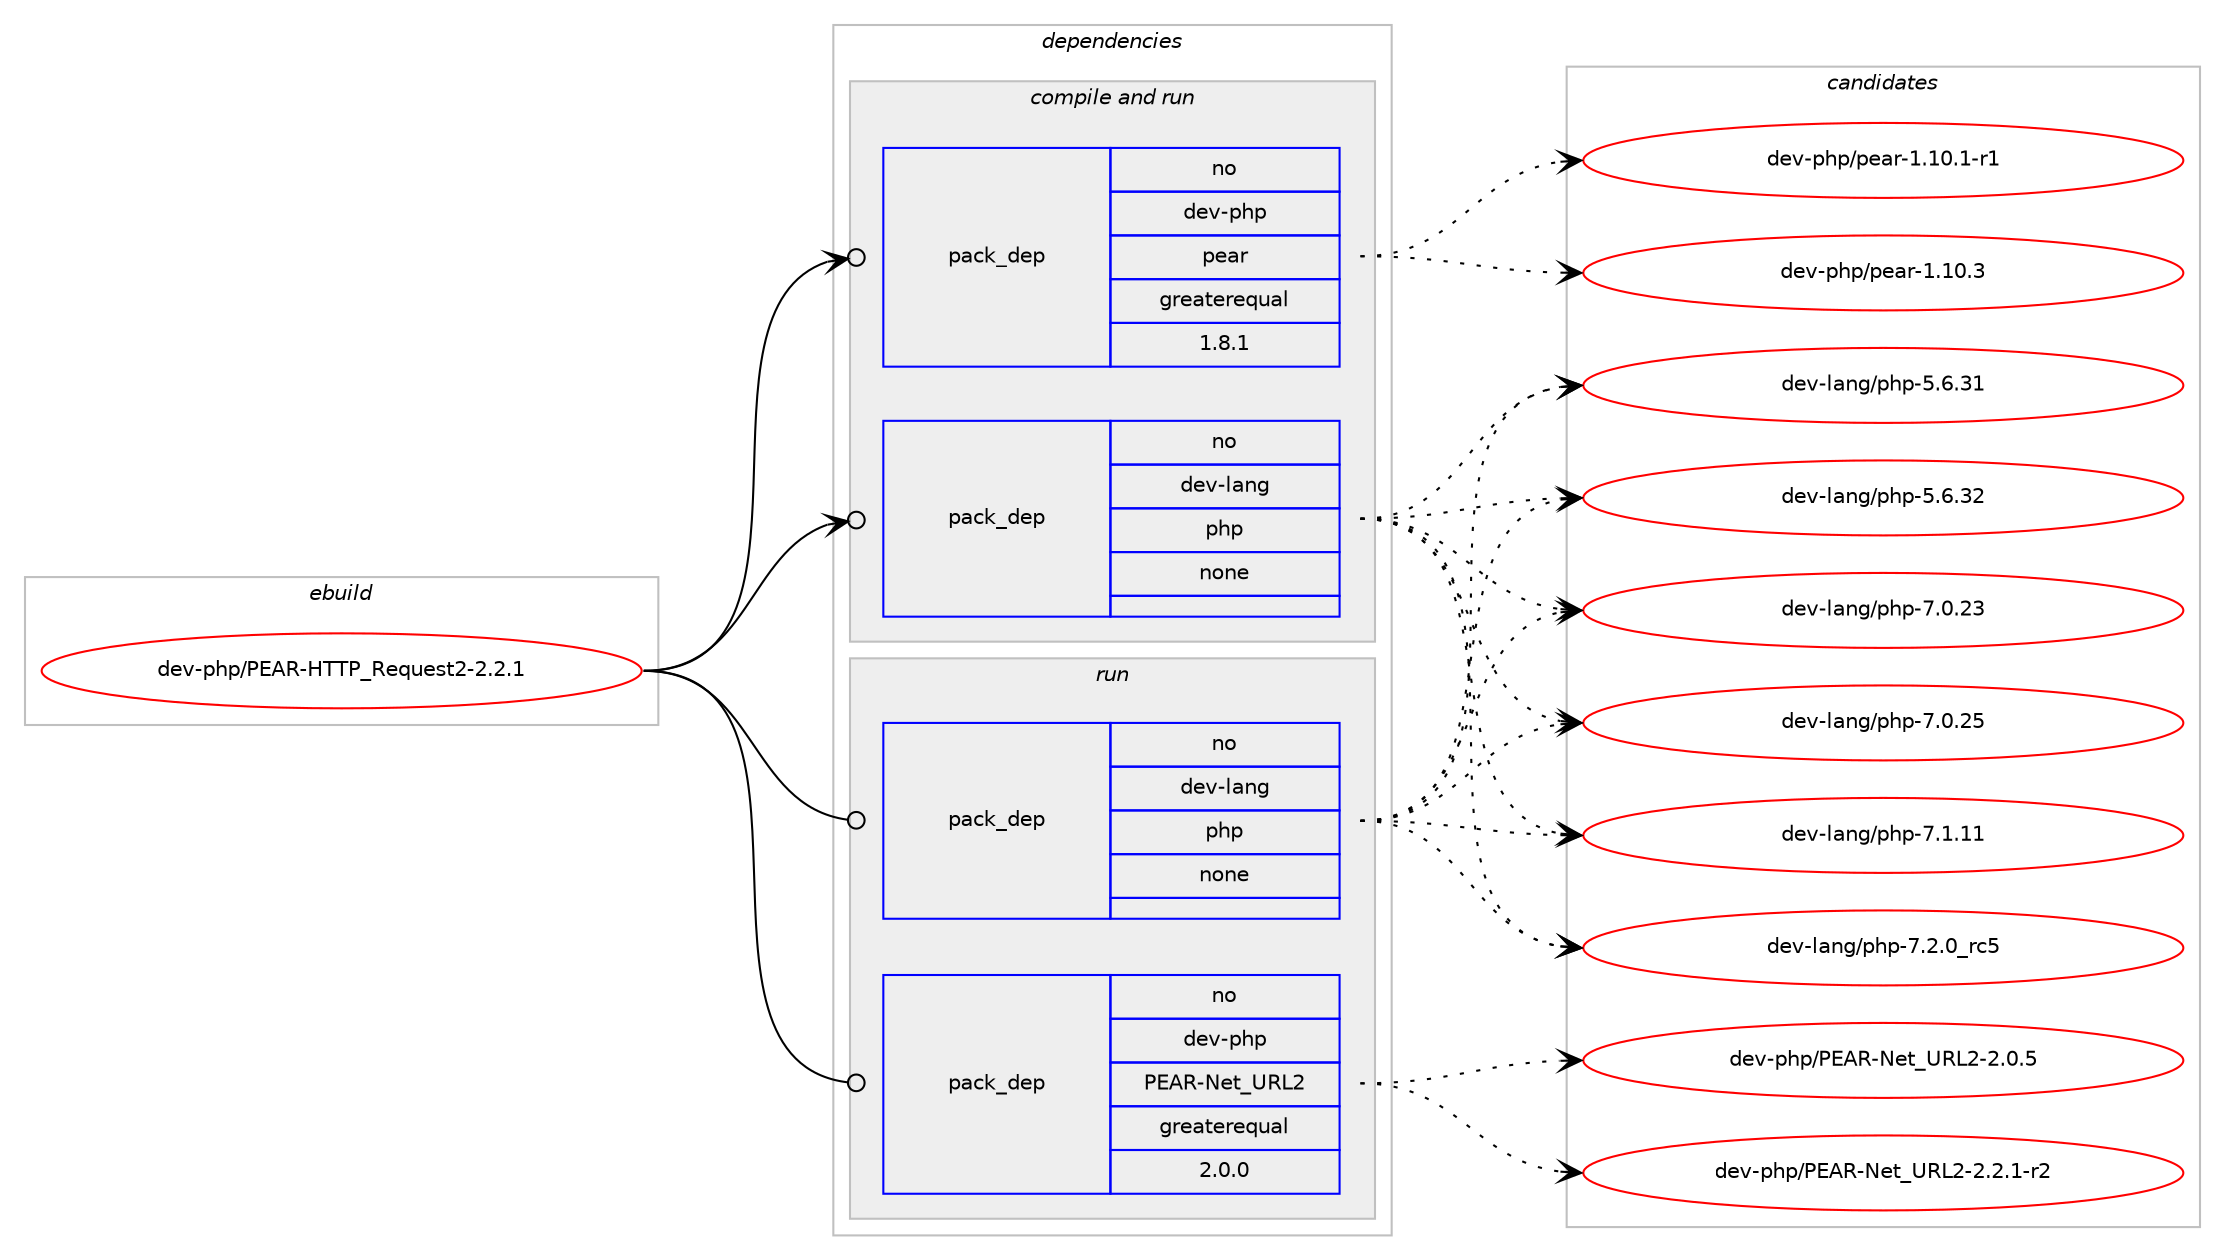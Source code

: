 digraph prolog {

# *************
# Graph options
# *************

newrank=true;
concentrate=true;
compound=true;
graph [rankdir=LR,fontname=Helvetica,fontsize=10,ranksep=1.5];#, ranksep=2.5, nodesep=0.2];
edge  [arrowhead=vee];
node  [fontname=Helvetica,fontsize=10];

# **********
# The ebuild
# **********

subgraph cluster_leftcol {
color=gray;
rank=same;
label=<<i>ebuild</i>>;
id [label="dev-php/PEAR-HTTP_Request2-2.2.1", color=red, width=4, href="../dev-php/PEAR-HTTP_Request2-2.2.1.svg"];
}

# ****************
# The dependencies
# ****************

subgraph cluster_midcol {
color=gray;
label=<<i>dependencies</i>>;
subgraph cluster_compile {
fillcolor="#eeeeee";
style=filled;
label=<<i>compile</i>>;
}
subgraph cluster_compileandrun {
fillcolor="#eeeeee";
style=filled;
label=<<i>compile and run</i>>;
subgraph pack109900 {
dependency141947 [label=<<TABLE BORDER="0" CELLBORDER="1" CELLSPACING="0" CELLPADDING="4" WIDTH="220"><TR><TD ROWSPAN="6" CELLPADDING="30">pack_dep</TD></TR><TR><TD WIDTH="110">no</TD></TR><TR><TD>dev-lang</TD></TR><TR><TD>php</TD></TR><TR><TD>none</TD></TR><TR><TD></TD></TR></TABLE>>, shape=none, color=blue];
}
id:e -> dependency141947:w [weight=20,style="solid",arrowhead="odotvee"];
subgraph pack109901 {
dependency141948 [label=<<TABLE BORDER="0" CELLBORDER="1" CELLSPACING="0" CELLPADDING="4" WIDTH="220"><TR><TD ROWSPAN="6" CELLPADDING="30">pack_dep</TD></TR><TR><TD WIDTH="110">no</TD></TR><TR><TD>dev-php</TD></TR><TR><TD>pear</TD></TR><TR><TD>greaterequal</TD></TR><TR><TD>1.8.1</TD></TR></TABLE>>, shape=none, color=blue];
}
id:e -> dependency141948:w [weight=20,style="solid",arrowhead="odotvee"];
}
subgraph cluster_run {
fillcolor="#eeeeee";
style=filled;
label=<<i>run</i>>;
subgraph pack109902 {
dependency141949 [label=<<TABLE BORDER="0" CELLBORDER="1" CELLSPACING="0" CELLPADDING="4" WIDTH="220"><TR><TD ROWSPAN="6" CELLPADDING="30">pack_dep</TD></TR><TR><TD WIDTH="110">no</TD></TR><TR><TD>dev-lang</TD></TR><TR><TD>php</TD></TR><TR><TD>none</TD></TR><TR><TD></TD></TR></TABLE>>, shape=none, color=blue];
}
id:e -> dependency141949:w [weight=20,style="solid",arrowhead="odot"];
subgraph pack109903 {
dependency141950 [label=<<TABLE BORDER="0" CELLBORDER="1" CELLSPACING="0" CELLPADDING="4" WIDTH="220"><TR><TD ROWSPAN="6" CELLPADDING="30">pack_dep</TD></TR><TR><TD WIDTH="110">no</TD></TR><TR><TD>dev-php</TD></TR><TR><TD>PEAR-Net_URL2</TD></TR><TR><TD>greaterequal</TD></TR><TR><TD>2.0.0</TD></TR></TABLE>>, shape=none, color=blue];
}
id:e -> dependency141950:w [weight=20,style="solid",arrowhead="odot"];
}
}

# **************
# The candidates
# **************

subgraph cluster_choices {
rank=same;
color=gray;
label=<<i>candidates</i>>;

subgraph choice109900 {
color=black;
nodesep=1;
choice10010111845108971101034711210411245534654465149 [label="dev-lang/php-5.6.31", color=red, width=4,href="../dev-lang/php-5.6.31.svg"];
choice10010111845108971101034711210411245534654465150 [label="dev-lang/php-5.6.32", color=red, width=4,href="../dev-lang/php-5.6.32.svg"];
choice10010111845108971101034711210411245554648465051 [label="dev-lang/php-7.0.23", color=red, width=4,href="../dev-lang/php-7.0.23.svg"];
choice10010111845108971101034711210411245554648465053 [label="dev-lang/php-7.0.25", color=red, width=4,href="../dev-lang/php-7.0.25.svg"];
choice10010111845108971101034711210411245554649464949 [label="dev-lang/php-7.1.11", color=red, width=4,href="../dev-lang/php-7.1.11.svg"];
choice100101118451089711010347112104112455546504648951149953 [label="dev-lang/php-7.2.0_rc5", color=red, width=4,href="../dev-lang/php-7.2.0_rc5.svg"];
dependency141947:e -> choice10010111845108971101034711210411245534654465149:w [style=dotted,weight="100"];
dependency141947:e -> choice10010111845108971101034711210411245534654465150:w [style=dotted,weight="100"];
dependency141947:e -> choice10010111845108971101034711210411245554648465051:w [style=dotted,weight="100"];
dependency141947:e -> choice10010111845108971101034711210411245554648465053:w [style=dotted,weight="100"];
dependency141947:e -> choice10010111845108971101034711210411245554649464949:w [style=dotted,weight="100"];
dependency141947:e -> choice100101118451089711010347112104112455546504648951149953:w [style=dotted,weight="100"];
}
subgraph choice109901 {
color=black;
nodesep=1;
choice100101118451121041124711210197114454946494846494511449 [label="dev-php/pear-1.10.1-r1", color=red, width=4,href="../dev-php/pear-1.10.1-r1.svg"];
choice10010111845112104112471121019711445494649484651 [label="dev-php/pear-1.10.3", color=red, width=4,href="../dev-php/pear-1.10.3.svg"];
dependency141948:e -> choice100101118451121041124711210197114454946494846494511449:w [style=dotted,weight="100"];
dependency141948:e -> choice10010111845112104112471121019711445494649484651:w [style=dotted,weight="100"];
}
subgraph choice109902 {
color=black;
nodesep=1;
choice10010111845108971101034711210411245534654465149 [label="dev-lang/php-5.6.31", color=red, width=4,href="../dev-lang/php-5.6.31.svg"];
choice10010111845108971101034711210411245534654465150 [label="dev-lang/php-5.6.32", color=red, width=4,href="../dev-lang/php-5.6.32.svg"];
choice10010111845108971101034711210411245554648465051 [label="dev-lang/php-7.0.23", color=red, width=4,href="../dev-lang/php-7.0.23.svg"];
choice10010111845108971101034711210411245554648465053 [label="dev-lang/php-7.0.25", color=red, width=4,href="../dev-lang/php-7.0.25.svg"];
choice10010111845108971101034711210411245554649464949 [label="dev-lang/php-7.1.11", color=red, width=4,href="../dev-lang/php-7.1.11.svg"];
choice100101118451089711010347112104112455546504648951149953 [label="dev-lang/php-7.2.0_rc5", color=red, width=4,href="../dev-lang/php-7.2.0_rc5.svg"];
dependency141949:e -> choice10010111845108971101034711210411245534654465149:w [style=dotted,weight="100"];
dependency141949:e -> choice10010111845108971101034711210411245534654465150:w [style=dotted,weight="100"];
dependency141949:e -> choice10010111845108971101034711210411245554648465051:w [style=dotted,weight="100"];
dependency141949:e -> choice10010111845108971101034711210411245554648465053:w [style=dotted,weight="100"];
dependency141949:e -> choice10010111845108971101034711210411245554649464949:w [style=dotted,weight="100"];
dependency141949:e -> choice100101118451089711010347112104112455546504648951149953:w [style=dotted,weight="100"];
}
subgraph choice109903 {
color=black;
nodesep=1;
choice10010111845112104112478069658245781011169585827650455046484653 [label="dev-php/PEAR-Net_URL2-2.0.5", color=red, width=4,href="../dev-php/PEAR-Net_URL2-2.0.5.svg"];
choice100101118451121041124780696582457810111695858276504550465046494511450 [label="dev-php/PEAR-Net_URL2-2.2.1-r2", color=red, width=4,href="../dev-php/PEAR-Net_URL2-2.2.1-r2.svg"];
dependency141950:e -> choice10010111845112104112478069658245781011169585827650455046484653:w [style=dotted,weight="100"];
dependency141950:e -> choice100101118451121041124780696582457810111695858276504550465046494511450:w [style=dotted,weight="100"];
}
}

}
